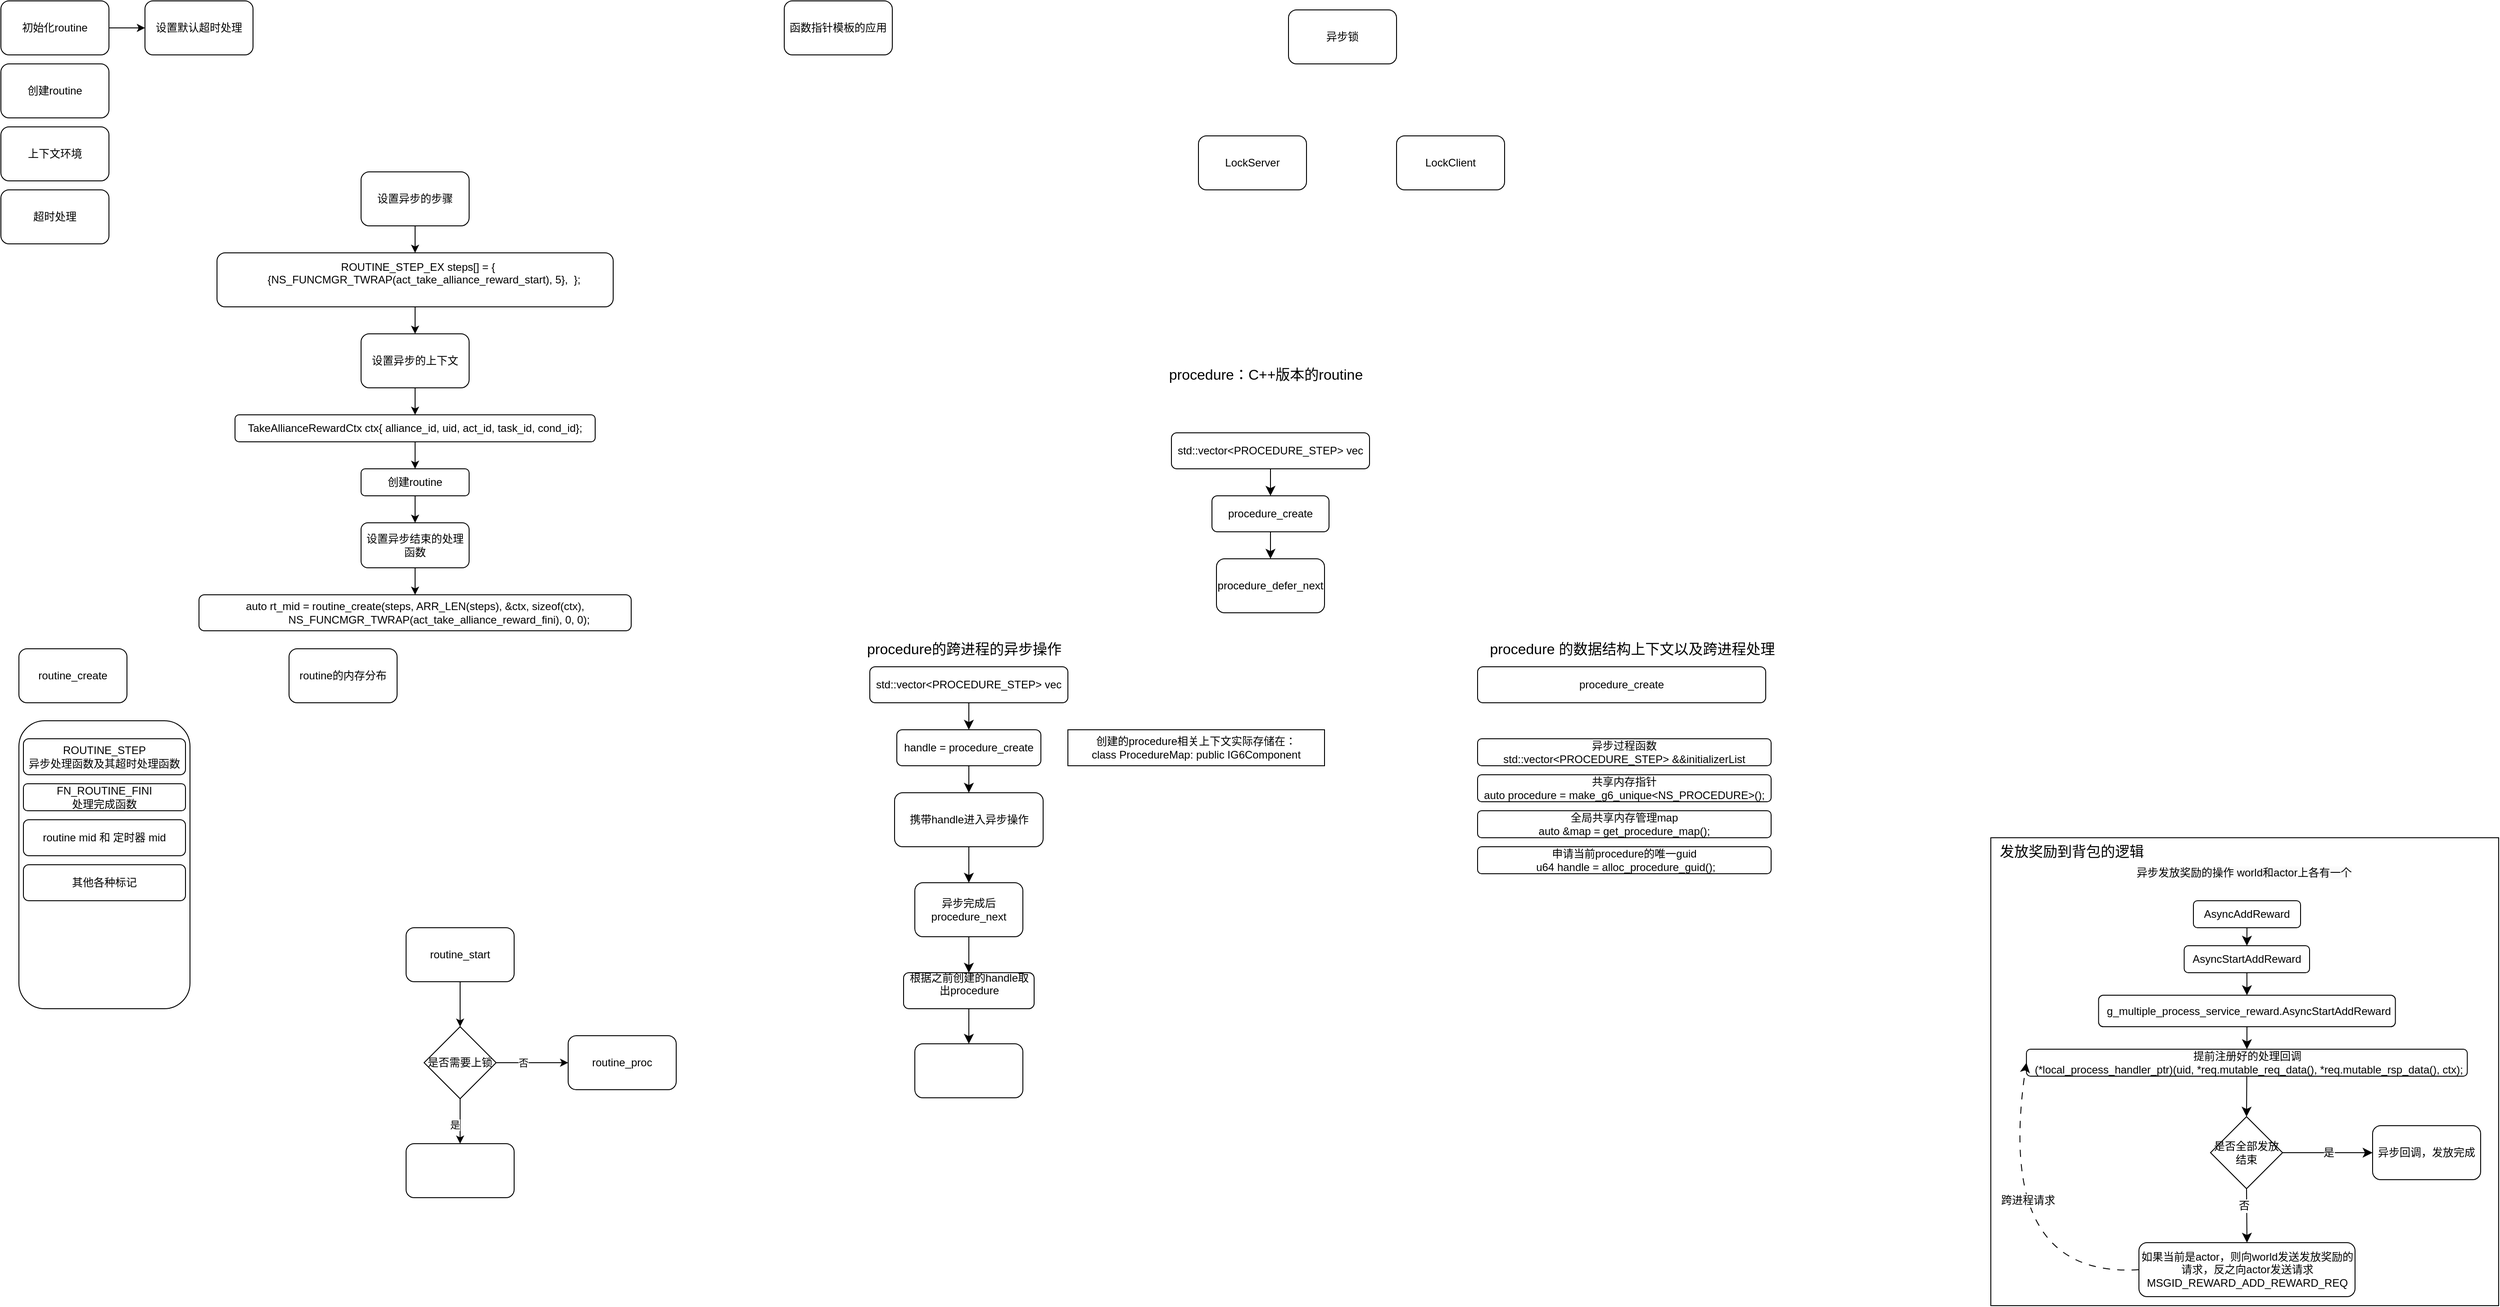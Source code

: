 <mxfile version="26.0.7">
  <diagram name="第 1 页" id="BBjcjCPQKE8Rdczkw8qz">
    <mxGraphModel dx="1838" dy="1059" grid="1" gridSize="10" guides="1" tooltips="1" connect="1" arrows="1" fold="1" page="1" pageScale="1" pageWidth="827" pageHeight="1169" math="0" shadow="0">
      <root>
        <mxCell id="0" />
        <mxCell id="1" parent="0" />
        <mxCell id="9l9gcxOGcMHAikn7koUY-1" value="创建routine" style="rounded=1;whiteSpace=wrap;html=1;" parent="1" vertex="1">
          <mxGeometry x="10" y="80" width="120" height="60" as="geometry" />
        </mxCell>
        <mxCell id="9l9gcxOGcMHAikn7koUY-2" value="上下文环境" style="rounded=1;whiteSpace=wrap;html=1;" parent="1" vertex="1">
          <mxGeometry x="10" y="150" width="120" height="60" as="geometry" />
        </mxCell>
        <mxCell id="9l9gcxOGcMHAikn7koUY-3" value="超时处理" style="rounded=1;whiteSpace=wrap;html=1;" parent="1" vertex="1">
          <mxGeometry x="10" y="220" width="120" height="60" as="geometry" />
        </mxCell>
        <mxCell id="9l9gcxOGcMHAikn7koUY-6" value="" style="edgeStyle=orthogonalEdgeStyle;rounded=0;orthogonalLoop=1;jettySize=auto;html=1;" parent="1" source="9l9gcxOGcMHAikn7koUY-4" target="9l9gcxOGcMHAikn7koUY-5" edge="1">
          <mxGeometry relative="1" as="geometry" />
        </mxCell>
        <mxCell id="9l9gcxOGcMHAikn7koUY-4" value="初始化routine" style="rounded=1;whiteSpace=wrap;html=1;" parent="1" vertex="1">
          <mxGeometry x="10" y="10" width="120" height="60" as="geometry" />
        </mxCell>
        <mxCell id="9l9gcxOGcMHAikn7koUY-5" value="设置默认超时处理" style="whiteSpace=wrap;html=1;rounded=1;" parent="1" vertex="1">
          <mxGeometry x="170" y="10" width="120" height="60" as="geometry" />
        </mxCell>
        <mxCell id="9l9gcxOGcMHAikn7koUY-11" value="" style="edgeStyle=orthogonalEdgeStyle;rounded=0;orthogonalLoop=1;jettySize=auto;html=1;" parent="1" source="9l9gcxOGcMHAikn7koUY-8" target="9l9gcxOGcMHAikn7koUY-10" edge="1">
          <mxGeometry relative="1" as="geometry" />
        </mxCell>
        <mxCell id="9l9gcxOGcMHAikn7koUY-8" value="设置异步的步骤" style="whiteSpace=wrap;html=1;rounded=1;" parent="1" vertex="1">
          <mxGeometry x="410" y="200" width="120" height="60" as="geometry" />
        </mxCell>
        <mxCell id="9l9gcxOGcMHAikn7koUY-13" value="" style="edgeStyle=orthogonalEdgeStyle;rounded=0;orthogonalLoop=1;jettySize=auto;html=1;" parent="1" source="9l9gcxOGcMHAikn7koUY-10" target="9l9gcxOGcMHAikn7koUY-12" edge="1">
          <mxGeometry relative="1" as="geometry" />
        </mxCell>
        <mxCell id="9l9gcxOGcMHAikn7koUY-10" value="&lt;div&gt;&amp;nbsp; ROUTINE_STEP_EX steps[] = {&lt;/div&gt;&lt;div&gt;&amp;nbsp; &amp;nbsp; &amp;nbsp; {NS_FUNCMGR_TWRAP(act_take_alliance_reward_start), 5},&lt;span style=&quot;background-color: transparent; color: light-dark(rgb(0, 0, 0), rgb(255, 255, 255));&quot;&gt;&amp;nbsp; };&lt;/span&gt;&lt;/div&gt;&lt;div&gt;&lt;br&gt;&lt;/div&gt;" style="whiteSpace=wrap;html=1;rounded=1;" parent="1" vertex="1">
          <mxGeometry x="250" y="290" width="440" height="60" as="geometry" />
        </mxCell>
        <mxCell id="9l9gcxOGcMHAikn7koUY-15" value="" style="edgeStyle=orthogonalEdgeStyle;rounded=0;orthogonalLoop=1;jettySize=auto;html=1;" parent="1" source="9l9gcxOGcMHAikn7koUY-12" target="9l9gcxOGcMHAikn7koUY-14" edge="1">
          <mxGeometry relative="1" as="geometry" />
        </mxCell>
        <mxCell id="9l9gcxOGcMHAikn7koUY-12" value="设置异步的上下文" style="whiteSpace=wrap;html=1;rounded=1;" parent="1" vertex="1">
          <mxGeometry x="410" y="380" width="120" height="60" as="geometry" />
        </mxCell>
        <mxCell id="9l9gcxOGcMHAikn7koUY-17" style="edgeStyle=orthogonalEdgeStyle;rounded=0;orthogonalLoop=1;jettySize=auto;html=1;" parent="1" source="9l9gcxOGcMHAikn7koUY-14" target="9l9gcxOGcMHAikn7koUY-16" edge="1">
          <mxGeometry relative="1" as="geometry" />
        </mxCell>
        <mxCell id="9l9gcxOGcMHAikn7koUY-14" value="TakeAllianceRewardCtx ctx{ alliance_id, uid, act_id, task_id, cond_id};" style="whiteSpace=wrap;html=1;rounded=1;" parent="1" vertex="1">
          <mxGeometry x="270" y="470" width="400" height="30" as="geometry" />
        </mxCell>
        <mxCell id="9l9gcxOGcMHAikn7koUY-19" value="" style="edgeStyle=orthogonalEdgeStyle;rounded=0;orthogonalLoop=1;jettySize=auto;html=1;" parent="1" source="9l9gcxOGcMHAikn7koUY-16" target="9l9gcxOGcMHAikn7koUY-18" edge="1">
          <mxGeometry relative="1" as="geometry" />
        </mxCell>
        <mxCell id="9l9gcxOGcMHAikn7koUY-16" value="创建routine" style="rounded=1;whiteSpace=wrap;html=1;" parent="1" vertex="1">
          <mxGeometry x="410" y="530" width="120" height="30" as="geometry" />
        </mxCell>
        <mxCell id="9l9gcxOGcMHAikn7koUY-21" value="" style="edgeStyle=orthogonalEdgeStyle;rounded=0;orthogonalLoop=1;jettySize=auto;html=1;" parent="1" source="9l9gcxOGcMHAikn7koUY-18" target="9l9gcxOGcMHAikn7koUY-20" edge="1">
          <mxGeometry relative="1" as="geometry" />
        </mxCell>
        <mxCell id="9l9gcxOGcMHAikn7koUY-18" value="设置异步结束的处理函数" style="whiteSpace=wrap;html=1;rounded=1;" parent="1" vertex="1">
          <mxGeometry x="410" y="590" width="120" height="50" as="geometry" />
        </mxCell>
        <mxCell id="9l9gcxOGcMHAikn7koUY-20" value="&lt;div&gt;&amp;nbsp;auto rt_mid = routine_create(steps, ARR_LEN(steps), &amp;amp;ctx, sizeof(ctx),&amp;nbsp;&lt;/div&gt;&lt;div&gt;&amp;nbsp; &amp;nbsp; &amp;nbsp; &amp;nbsp; &amp;nbsp; &amp;nbsp; &amp;nbsp; &amp;nbsp; NS_FUNCMGR_TWRAP(act_take_alliance_reward_fini), 0, 0);&lt;/div&gt;" style="whiteSpace=wrap;html=1;rounded=1;" parent="1" vertex="1">
          <mxGeometry x="230" y="670" width="480" height="40" as="geometry" />
        </mxCell>
        <mxCell id="9l9gcxOGcMHAikn7koUY-22" value="routine_create" style="rounded=1;whiteSpace=wrap;html=1;" parent="1" vertex="1">
          <mxGeometry x="30" y="730" width="120" height="60" as="geometry" />
        </mxCell>
        <mxCell id="9l9gcxOGcMHAikn7koUY-23" value="函数指针模板的应用" style="rounded=1;whiteSpace=wrap;html=1;" parent="1" vertex="1">
          <mxGeometry x="880" y="10" width="120" height="60" as="geometry" />
        </mxCell>
        <mxCell id="9l9gcxOGcMHAikn7koUY-24" value="" style="rounded=1;whiteSpace=wrap;html=1;fillColor=none;" parent="1" vertex="1">
          <mxGeometry x="30" y="810" width="190" height="320" as="geometry" />
        </mxCell>
        <mxCell id="9l9gcxOGcMHAikn7koUY-25" value="routine的内存分布" style="rounded=1;whiteSpace=wrap;html=1;" parent="1" vertex="1">
          <mxGeometry x="330" y="730" width="120" height="60" as="geometry" />
        </mxCell>
        <mxCell id="9l9gcxOGcMHAikn7koUY-26" value="ROUTINE_STEP&lt;div&gt;异步处理函数及其超时处理函数&lt;/div&gt;" style="rounded=1;whiteSpace=wrap;html=1;" parent="1" vertex="1">
          <mxGeometry x="35" y="830" width="180" height="40" as="geometry" />
        </mxCell>
        <mxCell id="9l9gcxOGcMHAikn7koUY-27" value="FN_ROUTINE_FINI&lt;div&gt;处理完成函数&lt;/div&gt;" style="rounded=1;whiteSpace=wrap;html=1;" parent="1" vertex="1">
          <mxGeometry x="35" y="880" width="180" height="30" as="geometry" />
        </mxCell>
        <mxCell id="9l9gcxOGcMHAikn7koUY-28" value="routine mid 和 定时器 mid" style="rounded=1;whiteSpace=wrap;html=1;" parent="1" vertex="1">
          <mxGeometry x="35" y="920" width="180" height="40" as="geometry" />
        </mxCell>
        <mxCell id="9l9gcxOGcMHAikn7koUY-29" value="其他各种标记" style="rounded=1;whiteSpace=wrap;html=1;" parent="1" vertex="1">
          <mxGeometry x="35" y="970" width="180" height="40" as="geometry" />
        </mxCell>
        <mxCell id="9l9gcxOGcMHAikn7koUY-34" style="edgeStyle=orthogonalEdgeStyle;rounded=0;orthogonalLoop=1;jettySize=auto;html=1;entryX=0.5;entryY=0;entryDx=0;entryDy=0;" parent="1" source="9l9gcxOGcMHAikn7koUY-30" target="9l9gcxOGcMHAikn7koUY-33" edge="1">
          <mxGeometry relative="1" as="geometry" />
        </mxCell>
        <mxCell id="9l9gcxOGcMHAikn7koUY-30" value="routine_start" style="rounded=1;whiteSpace=wrap;html=1;" parent="1" vertex="1">
          <mxGeometry x="460" y="1040" width="120" height="60" as="geometry" />
        </mxCell>
        <mxCell id="9l9gcxOGcMHAikn7koUY-31" value="routine_proc" style="whiteSpace=wrap;html=1;rounded=1;" parent="1" vertex="1">
          <mxGeometry x="640" y="1160" width="120" height="60" as="geometry" />
        </mxCell>
        <mxCell id="9l9gcxOGcMHAikn7koUY-35" style="edgeStyle=orthogonalEdgeStyle;rounded=0;orthogonalLoop=1;jettySize=auto;html=1;exitX=1;exitY=0.5;exitDx=0;exitDy=0;entryX=0;entryY=0.5;entryDx=0;entryDy=0;" parent="1" source="9l9gcxOGcMHAikn7koUY-33" target="9l9gcxOGcMHAikn7koUY-31" edge="1">
          <mxGeometry relative="1" as="geometry" />
        </mxCell>
        <mxCell id="9l9gcxOGcMHAikn7koUY-40" value="否" style="edgeLabel;html=1;align=center;verticalAlign=middle;resizable=0;points=[];" parent="9l9gcxOGcMHAikn7koUY-35" vertex="1" connectable="0">
          <mxGeometry x="-0.264" relative="1" as="geometry">
            <mxPoint as="offset" />
          </mxGeometry>
        </mxCell>
        <mxCell id="9l9gcxOGcMHAikn7koUY-39" style="edgeStyle=orthogonalEdgeStyle;rounded=0;orthogonalLoop=1;jettySize=auto;html=1;entryX=0.5;entryY=0;entryDx=0;entryDy=0;" parent="1" source="9l9gcxOGcMHAikn7koUY-33" target="9l9gcxOGcMHAikn7koUY-38" edge="1">
          <mxGeometry relative="1" as="geometry" />
        </mxCell>
        <mxCell id="9l9gcxOGcMHAikn7koUY-41" value="是" style="edgeLabel;html=1;align=center;verticalAlign=middle;resizable=0;points=[];" parent="9l9gcxOGcMHAikn7koUY-39" vertex="1" connectable="0">
          <mxGeometry x="0.163" y="-6" relative="1" as="geometry">
            <mxPoint as="offset" />
          </mxGeometry>
        </mxCell>
        <mxCell id="9l9gcxOGcMHAikn7koUY-33" value="是否需要上锁" style="rhombus;whiteSpace=wrap;html=1;" parent="1" vertex="1">
          <mxGeometry x="480" y="1150" width="80" height="80" as="geometry" />
        </mxCell>
        <mxCell id="9l9gcxOGcMHAikn7koUY-38" value="" style="rounded=1;whiteSpace=wrap;html=1;" parent="1" vertex="1">
          <mxGeometry x="460" y="1280" width="120" height="60" as="geometry" />
        </mxCell>
        <mxCell id="9l9gcxOGcMHAikn7koUY-42" value="异步锁" style="rounded=1;whiteSpace=wrap;html=1;" parent="1" vertex="1">
          <mxGeometry x="1440" y="20" width="120" height="60" as="geometry" />
        </mxCell>
        <mxCell id="9l9gcxOGcMHAikn7koUY-43" value="LockServer" style="rounded=1;whiteSpace=wrap;html=1;" parent="1" vertex="1">
          <mxGeometry x="1340" y="160" width="120" height="60" as="geometry" />
        </mxCell>
        <mxCell id="9l9gcxOGcMHAikn7koUY-44" value="LockClient" style="rounded=1;whiteSpace=wrap;html=1;" parent="1" vertex="1">
          <mxGeometry x="1560" y="160" width="120" height="60" as="geometry" />
        </mxCell>
        <mxCell id="7AqzBn1O08MEyi1Azup3-1" value="procedure：C++版本的routine" style="text;html=1;align=center;verticalAlign=middle;whiteSpace=wrap;rounded=0;fontSize=16;" vertex="1" parent="1">
          <mxGeometry x="1230" y="410" width="370" height="30" as="geometry" />
        </mxCell>
        <mxCell id="7AqzBn1O08MEyi1Azup3-6" value="" style="edgeStyle=none;curved=1;rounded=0;orthogonalLoop=1;jettySize=auto;html=1;fontSize=12;startSize=8;endSize=8;" edge="1" parent="1" source="7AqzBn1O08MEyi1Azup3-2" target="7AqzBn1O08MEyi1Azup3-5">
          <mxGeometry relative="1" as="geometry" />
        </mxCell>
        <mxCell id="7AqzBn1O08MEyi1Azup3-2" value="procedure_create" style="rounded=1;whiteSpace=wrap;html=1;" vertex="1" parent="1">
          <mxGeometry x="1355" y="560" width="130" height="40" as="geometry" />
        </mxCell>
        <mxCell id="7AqzBn1O08MEyi1Azup3-4" style="edgeStyle=none;curved=1;rounded=0;orthogonalLoop=1;jettySize=auto;html=1;entryX=0.5;entryY=0;entryDx=0;entryDy=0;fontSize=12;startSize=8;endSize=8;" edge="1" parent="1" source="7AqzBn1O08MEyi1Azup3-3" target="7AqzBn1O08MEyi1Azup3-2">
          <mxGeometry relative="1" as="geometry" />
        </mxCell>
        <mxCell id="7AqzBn1O08MEyi1Azup3-3" value="std::vector&amp;lt;PROCEDURE_STEP&amp;gt; vec" style="rounded=1;whiteSpace=wrap;html=1;" vertex="1" parent="1">
          <mxGeometry x="1310" y="490" width="220" height="40" as="geometry" />
        </mxCell>
        <mxCell id="7AqzBn1O08MEyi1Azup3-5" value="procedure_defer_next" style="whiteSpace=wrap;html=1;rounded=1;" vertex="1" parent="1">
          <mxGeometry x="1360" y="630" width="120" height="60" as="geometry" />
        </mxCell>
        <mxCell id="7AqzBn1O08MEyi1Azup3-7" value="procedure的跨进程的异步操作" style="text;html=1;align=center;verticalAlign=middle;whiteSpace=wrap;rounded=0;fontSize=16;" vertex="1" parent="1">
          <mxGeometry x="965" y="720" width="230" height="20" as="geometry" />
        </mxCell>
        <mxCell id="7AqzBn1O08MEyi1Azup3-9" value="" style="edgeStyle=none;curved=1;rounded=0;orthogonalLoop=1;jettySize=auto;html=1;fontSize=12;startSize=8;endSize=8;" edge="1" parent="1" source="7AqzBn1O08MEyi1Azup3-10">
          <mxGeometry relative="1" as="geometry">
            <mxPoint x="1085" y="890" as="targetPoint" />
          </mxGeometry>
        </mxCell>
        <mxCell id="7AqzBn1O08MEyi1Azup3-10" value="handle = procedure_create" style="rounded=1;whiteSpace=wrap;html=1;" vertex="1" parent="1">
          <mxGeometry x="1005" y="820" width="160" height="40" as="geometry" />
        </mxCell>
        <mxCell id="7AqzBn1O08MEyi1Azup3-11" style="edgeStyle=none;curved=1;rounded=0;orthogonalLoop=1;jettySize=auto;html=1;entryX=0.5;entryY=0;entryDx=0;entryDy=0;fontSize=12;startSize=8;endSize=8;" edge="1" parent="1" source="7AqzBn1O08MEyi1Azup3-12" target="7AqzBn1O08MEyi1Azup3-10">
          <mxGeometry relative="1" as="geometry" />
        </mxCell>
        <mxCell id="7AqzBn1O08MEyi1Azup3-12" value="std::vector&amp;lt;PROCEDURE_STEP&amp;gt; vec" style="rounded=1;whiteSpace=wrap;html=1;" vertex="1" parent="1">
          <mxGeometry x="975" y="750" width="220" height="40" as="geometry" />
        </mxCell>
        <mxCell id="7AqzBn1O08MEyi1Azup3-16" value="" style="edgeStyle=none;curved=1;rounded=0;orthogonalLoop=1;jettySize=auto;html=1;fontSize=12;startSize=8;endSize=8;" edge="1" parent="1" source="7AqzBn1O08MEyi1Azup3-14" target="7AqzBn1O08MEyi1Azup3-15">
          <mxGeometry relative="1" as="geometry" />
        </mxCell>
        <mxCell id="7AqzBn1O08MEyi1Azup3-14" value="携带handle进入异步操作" style="rounded=1;whiteSpace=wrap;html=1;" vertex="1" parent="1">
          <mxGeometry x="1002.5" y="890" width="165" height="60" as="geometry" />
        </mxCell>
        <mxCell id="7AqzBn1O08MEyi1Azup3-18" value="" style="edgeStyle=none;curved=1;rounded=0;orthogonalLoop=1;jettySize=auto;html=1;fontSize=12;startSize=8;endSize=8;" edge="1" parent="1" source="7AqzBn1O08MEyi1Azup3-15" target="7AqzBn1O08MEyi1Azup3-17">
          <mxGeometry relative="1" as="geometry" />
        </mxCell>
        <mxCell id="7AqzBn1O08MEyi1Azup3-15" value="异步完成后&lt;div&gt;procedure_next&lt;/div&gt;" style="whiteSpace=wrap;html=1;rounded=1;" vertex="1" parent="1">
          <mxGeometry x="1025" y="990" width="120" height="60" as="geometry" />
        </mxCell>
        <mxCell id="7AqzBn1O08MEyi1Azup3-21" value="" style="edgeStyle=none;curved=1;rounded=0;orthogonalLoop=1;jettySize=auto;html=1;fontSize=12;startSize=8;endSize=8;" edge="1" parent="1" source="7AqzBn1O08MEyi1Azup3-17" target="7AqzBn1O08MEyi1Azup3-20">
          <mxGeometry relative="1" as="geometry" />
        </mxCell>
        <mxCell id="7AqzBn1O08MEyi1Azup3-17" value="根据之前创建的handle取出procedure&lt;div&gt;&lt;br&gt;&lt;/div&gt;" style="whiteSpace=wrap;html=1;rounded=1;" vertex="1" parent="1">
          <mxGeometry x="1012.5" y="1090" width="145" height="40" as="geometry" />
        </mxCell>
        <mxCell id="7AqzBn1O08MEyi1Azup3-19" value="&lt;div&gt;创建的procedure相关上下文实际存储在：&lt;/div&gt;class ProcedureMap: public IG6Component" style="rounded=0;whiteSpace=wrap;html=1;" vertex="1" parent="1">
          <mxGeometry x="1195" y="820" width="285" height="40" as="geometry" />
        </mxCell>
        <mxCell id="7AqzBn1O08MEyi1Azup3-20" value="" style="whiteSpace=wrap;html=1;rounded=1;" vertex="1" parent="1">
          <mxGeometry x="1025" y="1169" width="120" height="60" as="geometry" />
        </mxCell>
        <mxCell id="7AqzBn1O08MEyi1Azup3-22" value="procedure 的数据结构上下文以及跨进程处理" style="text;html=1;align=center;verticalAlign=middle;whiteSpace=wrap;rounded=0;fontSize=16;" vertex="1" parent="1">
          <mxGeometry x="1654" y="715" width="336" height="30" as="geometry" />
        </mxCell>
        <mxCell id="7AqzBn1O08MEyi1Azup3-23" value="procedure_create" style="rounded=1;whiteSpace=wrap;html=1;" vertex="1" parent="1">
          <mxGeometry x="1650" y="750" width="320" height="40" as="geometry" />
        </mxCell>
        <mxCell id="7AqzBn1O08MEyi1Azup3-24" value="&lt;div&gt;异步过程函数&lt;/div&gt;std::vector&amp;lt;PROCEDURE_STEP&amp;gt; &amp;amp;&amp;amp;initializerList" style="rounded=1;whiteSpace=wrap;html=1;" vertex="1" parent="1">
          <mxGeometry x="1650" y="830" width="326" height="30" as="geometry" />
        </mxCell>
        <mxCell id="7AqzBn1O08MEyi1Azup3-25" value="&lt;div&gt;共享内存指针&lt;/div&gt;auto procedure = make_g6_unique&amp;lt;NS_PROCEDURE&amp;gt;();" style="rounded=1;whiteSpace=wrap;html=1;" vertex="1" parent="1">
          <mxGeometry x="1650" y="870" width="326" height="30" as="geometry" />
        </mxCell>
        <mxCell id="7AqzBn1O08MEyi1Azup3-26" value="&lt;div&gt;全局共享内存管理map&lt;/div&gt;auto &amp;amp;map = get_procedure_map();" style="rounded=1;whiteSpace=wrap;html=1;" vertex="1" parent="1">
          <mxGeometry x="1650" y="910" width="326" height="30" as="geometry" />
        </mxCell>
        <mxCell id="7AqzBn1O08MEyi1Azup3-27" value="&lt;div&gt;申请当前procedure的唯一guid&lt;/div&gt;&amp;nbsp;u64 handle = alloc_procedure_guid();" style="rounded=1;whiteSpace=wrap;html=1;" vertex="1" parent="1">
          <mxGeometry x="1650" y="950" width="326" height="30" as="geometry" />
        </mxCell>
        <mxCell id="7AqzBn1O08MEyi1Azup3-32" value="" style="edgeStyle=none;curved=1;rounded=0;orthogonalLoop=1;jettySize=auto;html=1;fontSize=12;startSize=8;endSize=8;" edge="1" parent="1" source="7AqzBn1O08MEyi1Azup3-29" target="7AqzBn1O08MEyi1Azup3-31">
          <mxGeometry relative="1" as="geometry" />
        </mxCell>
        <mxCell id="7AqzBn1O08MEyi1Azup3-29" value="AsyncAddReward" style="rounded=1;whiteSpace=wrap;html=1;" vertex="1" parent="1">
          <mxGeometry x="2445" y="1010" width="119" height="30" as="geometry" />
        </mxCell>
        <mxCell id="7AqzBn1O08MEyi1Azup3-30" value="&lt;span style=&quot;color: rgb(0, 0, 0); font-family: Helvetica; font-size: 12px; font-style: normal; font-variant-ligatures: normal; font-variant-caps: normal; font-weight: 400; letter-spacing: normal; orphans: 2; text-align: center; text-indent: 0px; text-transform: none; widows: 2; word-spacing: 0px; -webkit-text-stroke-width: 0px; white-space: normal; background-color: rgb(251, 251, 251); text-decoration-thickness: initial; text-decoration-style: initial; text-decoration-color: initial; float: none; display: inline !important;&quot;&gt;异步发放奖励的操作&amp;nbsp;&lt;/span&gt;&lt;span style=&quot;background-color: light-dark(rgb(251, 251, 251), rgb(21, 21, 21)); color: light-dark(rgb(0, 0, 0), rgb(237, 237, 237)); text-align: center;&quot;&gt;world和actor上各有一个&lt;/span&gt;" style="text;whiteSpace=wrap;html=1;" vertex="1" parent="1">
          <mxGeometry x="2379.5" y="965" width="250" height="25" as="geometry" />
        </mxCell>
        <mxCell id="7AqzBn1O08MEyi1Azup3-34" value="" style="edgeStyle=none;curved=1;rounded=0;orthogonalLoop=1;jettySize=auto;html=1;fontSize=12;startSize=8;endSize=8;" edge="1" parent="1" source="7AqzBn1O08MEyi1Azup3-31" target="7AqzBn1O08MEyi1Azup3-33">
          <mxGeometry relative="1" as="geometry" />
        </mxCell>
        <mxCell id="7AqzBn1O08MEyi1Azup3-31" value="AsyncStartAddReward" style="whiteSpace=wrap;html=1;rounded=1;" vertex="1" parent="1">
          <mxGeometry x="2434.75" y="1060" width="139.25" height="30" as="geometry" />
        </mxCell>
        <mxCell id="7AqzBn1O08MEyi1Azup3-36" value="" style="edgeStyle=none;curved=1;rounded=0;orthogonalLoop=1;jettySize=auto;html=1;fontSize=12;startSize=8;endSize=8;" edge="1" parent="1" source="7AqzBn1O08MEyi1Azup3-33" target="7AqzBn1O08MEyi1Azup3-35">
          <mxGeometry relative="1" as="geometry" />
        </mxCell>
        <mxCell id="7AqzBn1O08MEyi1Azup3-33" value="&amp;nbsp;g_multiple_process_service_reward.AsyncStartAddReward" style="whiteSpace=wrap;html=1;rounded=1;" vertex="1" parent="1">
          <mxGeometry x="2339.68" y="1115" width="329.63" height="35" as="geometry" />
        </mxCell>
        <mxCell id="7AqzBn1O08MEyi1Azup3-42" style="edgeStyle=none;curved=1;rounded=0;orthogonalLoop=1;jettySize=auto;html=1;entryX=0.5;entryY=0;entryDx=0;entryDy=0;fontSize=12;startSize=8;endSize=8;" edge="1" parent="1" source="7AqzBn1O08MEyi1Azup3-35" target="7AqzBn1O08MEyi1Azup3-41">
          <mxGeometry relative="1" as="geometry" />
        </mxCell>
        <mxCell id="7AqzBn1O08MEyi1Azup3-35" value="&lt;div&gt;提前注册好的处理回调&lt;/div&gt;&amp;nbsp;(*local_process_handler_ptr)(uid, *req.mutable_req_data(), *req.mutable_rsp_data(), ctx);" style="whiteSpace=wrap;html=1;rounded=1;" vertex="1" parent="1">
          <mxGeometry x="2259.56" y="1175" width="489.63" height="30" as="geometry" />
        </mxCell>
        <mxCell id="7AqzBn1O08MEyi1Azup3-44" value="" style="edgeStyle=none;curved=1;rounded=0;orthogonalLoop=1;jettySize=auto;html=1;fontSize=12;startSize=8;endSize=8;" edge="1" parent="1" source="7AqzBn1O08MEyi1Azup3-41">
          <mxGeometry relative="1" as="geometry">
            <mxPoint x="2644" y="1290" as="targetPoint" />
          </mxGeometry>
        </mxCell>
        <mxCell id="7AqzBn1O08MEyi1Azup3-45" value="是" style="edgeLabel;html=1;align=center;verticalAlign=middle;resizable=0;points=[];fontSize=12;" vertex="1" connectable="0" parent="7AqzBn1O08MEyi1Azup3-44">
          <mxGeometry x="0.007" relative="1" as="geometry">
            <mxPoint as="offset" />
          </mxGeometry>
        </mxCell>
        <mxCell id="7AqzBn1O08MEyi1Azup3-48" style="edgeStyle=none;curved=1;rounded=0;orthogonalLoop=1;jettySize=auto;html=1;exitX=0.5;exitY=1;exitDx=0;exitDy=0;entryX=0.5;entryY=0;entryDx=0;entryDy=0;fontSize=12;startSize=8;endSize=8;" edge="1" parent="1" source="7AqzBn1O08MEyi1Azup3-41" target="7AqzBn1O08MEyi1Azup3-47">
          <mxGeometry relative="1" as="geometry" />
        </mxCell>
        <mxCell id="7AqzBn1O08MEyi1Azup3-49" value="否" style="edgeLabel;html=1;align=center;verticalAlign=middle;resizable=0;points=[];fontSize=12;" vertex="1" connectable="0" parent="7AqzBn1O08MEyi1Azup3-48">
          <mxGeometry x="-0.374" y="-3" relative="1" as="geometry">
            <mxPoint as="offset" />
          </mxGeometry>
        </mxCell>
        <mxCell id="7AqzBn1O08MEyi1Azup3-41" value="是否全部发放结束" style="rhombus;whiteSpace=wrap;html=1;" vertex="1" parent="1">
          <mxGeometry x="2464" y="1250" width="80" height="80" as="geometry" />
        </mxCell>
        <mxCell id="7AqzBn1O08MEyi1Azup3-46" value="异步回调，发放完成" style="rounded=1;whiteSpace=wrap;html=1;" vertex="1" parent="1">
          <mxGeometry x="2644" y="1260" width="120" height="60" as="geometry" />
        </mxCell>
        <mxCell id="7AqzBn1O08MEyi1Azup3-47" value="如果当前是actor，则向world发送发放奖励的请求，反之向actor发送请求&lt;div&gt;MSGID_REWARD_ADD_REWARD_REQ&lt;/div&gt;" style="rounded=1;whiteSpace=wrap;html=1;" vertex="1" parent="1">
          <mxGeometry x="2384.5" y="1390" width="240" height="60" as="geometry" />
        </mxCell>
        <mxCell id="7AqzBn1O08MEyi1Azup3-52" value="" style="endArrow=classic;html=1;rounded=0;fontSize=12;startSize=8;endSize=8;curved=1;exitX=0;exitY=0.5;exitDx=0;exitDy=0;entryX=0;entryY=0.5;entryDx=0;entryDy=0;dashed=1;dashPattern=8 8;" edge="1" parent="1" source="7AqzBn1O08MEyi1Azup3-47" target="7AqzBn1O08MEyi1Azup3-35">
          <mxGeometry width="50" height="50" relative="1" as="geometry">
            <mxPoint x="2264" y="1450" as="sourcePoint" />
            <mxPoint x="2314" y="1400" as="targetPoint" />
            <Array as="points">
              <mxPoint x="2224" y="1430" />
            </Array>
          </mxGeometry>
        </mxCell>
        <mxCell id="7AqzBn1O08MEyi1Azup3-53" value="跨进程请求" style="edgeLabel;html=1;align=center;verticalAlign=middle;resizable=0;points=[];fontSize=12;" vertex="1" connectable="0" parent="7AqzBn1O08MEyi1Azup3-52">
          <mxGeometry x="0.252" y="-24" relative="1" as="geometry">
            <mxPoint as="offset" />
          </mxGeometry>
        </mxCell>
        <mxCell id="7AqzBn1O08MEyi1Azup3-54" value="" style="rounded=0;whiteSpace=wrap;html=1;fillColor=none;" vertex="1" parent="1">
          <mxGeometry x="2220" y="940" width="564" height="520" as="geometry" />
        </mxCell>
        <mxCell id="7AqzBn1O08MEyi1Azup3-55" value="发放奖励到背包的逻辑" style="text;html=1;align=center;verticalAlign=middle;whiteSpace=wrap;rounded=0;fontSize=16;" vertex="1" parent="1">
          <mxGeometry x="2220" y="940" width="180" height="30" as="geometry" />
        </mxCell>
      </root>
    </mxGraphModel>
  </diagram>
</mxfile>
